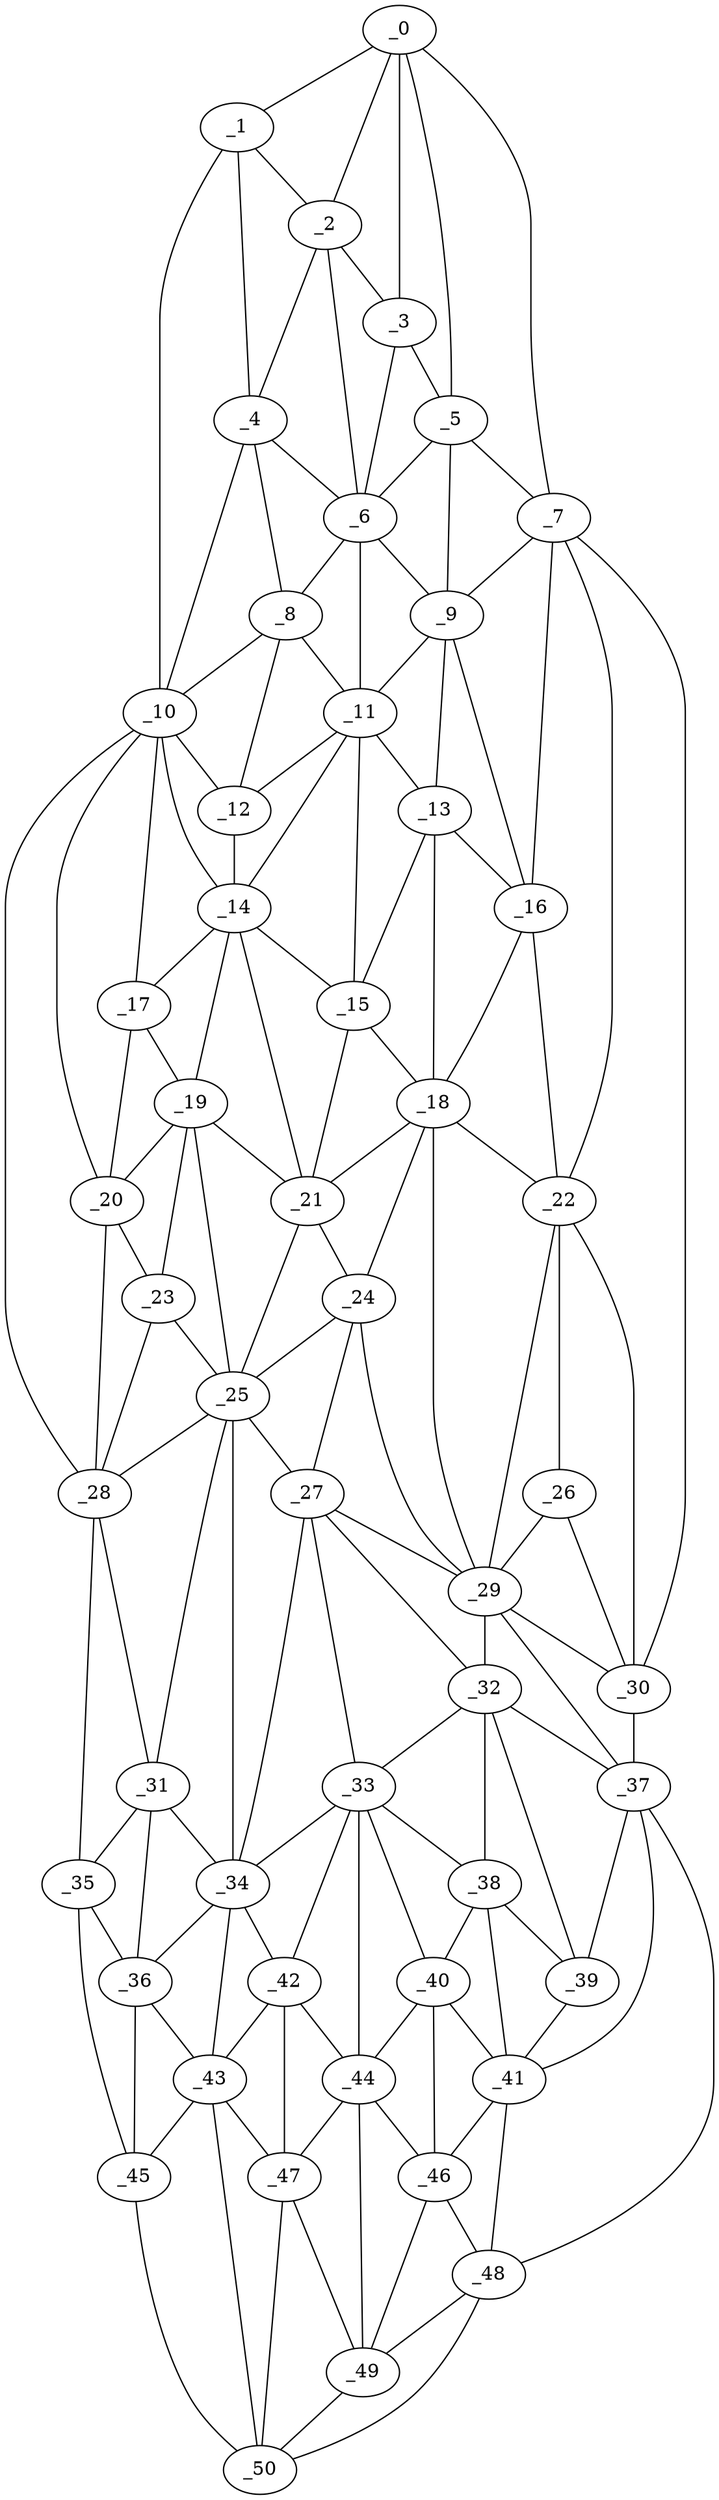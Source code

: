 graph "obj37__45.gxl" {
	_0	 [x=4,
		y=65];
	_1	 [x=11,
		y=70];
	_0 -- _1	 [valence=1];
	_2	 [x=12,
		y=63];
	_0 -- _2	 [valence=2];
	_3	 [x=14,
		y=56];
	_0 -- _3	 [valence=2];
	_5	 [x=19,
		y=46];
	_0 -- _5	 [valence=2];
	_7	 [x=27,
		y=35];
	_0 -- _7	 [valence=1];
	_1 -- _2	 [valence=2];
	_4	 [x=18,
		y=72];
	_1 -- _4	 [valence=2];
	_10	 [x=34,
		y=79];
	_1 -- _10	 [valence=1];
	_2 -- _3	 [valence=2];
	_2 -- _4	 [valence=1];
	_6	 [x=21,
		y=56];
	_2 -- _6	 [valence=2];
	_3 -- _5	 [valence=2];
	_3 -- _6	 [valence=2];
	_4 -- _6	 [valence=2];
	_8	 [x=28,
		y=69];
	_4 -- _8	 [valence=2];
	_4 -- _10	 [valence=2];
	_5 -- _6	 [valence=1];
	_5 -- _7	 [valence=2];
	_9	 [x=34,
		y=46];
	_5 -- _9	 [valence=2];
	_6 -- _8	 [valence=2];
	_6 -- _9	 [valence=2];
	_11	 [x=35,
		y=59];
	_6 -- _11	 [valence=2];
	_7 -- _9	 [valence=2];
	_16	 [x=48,
		y=37];
	_7 -- _16	 [valence=1];
	_22	 [x=58,
		y=32];
	_7 -- _22	 [valence=2];
	_30	 [x=78,
		y=27];
	_7 -- _30	 [valence=1];
	_8 -- _10	 [valence=2];
	_8 -- _11	 [valence=1];
	_12	 [x=36,
		y=73];
	_8 -- _12	 [valence=2];
	_9 -- _11	 [valence=1];
	_13	 [x=42,
		y=54];
	_9 -- _13	 [valence=2];
	_9 -- _16	 [valence=1];
	_10 -- _12	 [valence=2];
	_14	 [x=44,
		y=71];
	_10 -- _14	 [valence=2];
	_17	 [x=48,
		y=83];
	_10 -- _17	 [valence=1];
	_20	 [x=53,
		y=85];
	_10 -- _20	 [valence=2];
	_28	 [x=75,
		y=93];
	_10 -- _28	 [valence=1];
	_11 -- _12	 [valence=2];
	_11 -- _13	 [valence=2];
	_11 -- _14	 [valence=2];
	_15	 [x=47,
		y=57];
	_11 -- _15	 [valence=1];
	_12 -- _14	 [valence=2];
	_13 -- _15	 [valence=2];
	_13 -- _16	 [valence=2];
	_18	 [x=53,
		y=56];
	_13 -- _18	 [valence=1];
	_14 -- _15	 [valence=2];
	_14 -- _17	 [valence=1];
	_19	 [x=53,
		y=78];
	_14 -- _19	 [valence=2];
	_21	 [x=55,
		y=72];
	_14 -- _21	 [valence=2];
	_15 -- _18	 [valence=1];
	_15 -- _21	 [valence=1];
	_16 -- _18	 [valence=1];
	_16 -- _22	 [valence=2];
	_17 -- _19	 [valence=2];
	_17 -- _20	 [valence=2];
	_18 -- _21	 [valence=2];
	_18 -- _22	 [valence=2];
	_24	 [x=62,
		y=61];
	_18 -- _24	 [valence=2];
	_29	 [x=76,
		y=40];
	_18 -- _29	 [valence=2];
	_19 -- _20	 [valence=1];
	_19 -- _21	 [valence=2];
	_23	 [x=61,
		y=86];
	_19 -- _23	 [valence=1];
	_25	 [x=64,
		y=77];
	_19 -- _25	 [valence=2];
	_20 -- _23	 [valence=2];
	_20 -- _28	 [valence=2];
	_21 -- _24	 [valence=1];
	_21 -- _25	 [valence=2];
	_26	 [x=69,
		y=31];
	_22 -- _26	 [valence=1];
	_22 -- _29	 [valence=2];
	_22 -- _30	 [valence=1];
	_23 -- _25	 [valence=2];
	_23 -- _28	 [valence=1];
	_24 -- _25	 [valence=2];
	_27	 [x=73,
		y=61];
	_24 -- _27	 [valence=2];
	_24 -- _29	 [valence=2];
	_25 -- _27	 [valence=1];
	_25 -- _28	 [valence=1];
	_31	 [x=83,
		y=84];
	_25 -- _31	 [valence=2];
	_34	 [x=86,
		y=71];
	_25 -- _34	 [valence=2];
	_26 -- _29	 [valence=2];
	_26 -- _30	 [valence=2];
	_27 -- _29	 [valence=1];
	_32	 [x=86,
		y=47];
	_27 -- _32	 [valence=2];
	_33	 [x=86,
		y=63];
	_27 -- _33	 [valence=2];
	_27 -- _34	 [valence=2];
	_28 -- _31	 [valence=2];
	_35	 [x=86,
		y=96];
	_28 -- _35	 [valence=1];
	_29 -- _30	 [valence=2];
	_29 -- _32	 [valence=1];
	_37	 [x=90,
		y=32];
	_29 -- _37	 [valence=2];
	_30 -- _37	 [valence=1];
	_31 -- _34	 [valence=2];
	_31 -- _35	 [valence=1];
	_36	 [x=88,
		y=84];
	_31 -- _36	 [valence=2];
	_32 -- _33	 [valence=2];
	_32 -- _37	 [valence=2];
	_38	 [x=96,
		y=52];
	_32 -- _38	 [valence=2];
	_39	 [x=98,
		y=44];
	_32 -- _39	 [valence=1];
	_33 -- _34	 [valence=1];
	_33 -- _38	 [valence=2];
	_40	 [x=104,
		y=57];
	_33 -- _40	 [valence=2];
	_42	 [x=105,
		y=70];
	_33 -- _42	 [valence=2];
	_44	 [x=106,
		y=64];
	_33 -- _44	 [valence=2];
	_34 -- _36	 [valence=2];
	_34 -- _42	 [valence=2];
	_43	 [x=105,
		y=76];
	_34 -- _43	 [valence=2];
	_35 -- _36	 [valence=2];
	_45	 [x=107,
		y=87];
	_35 -- _45	 [valence=1];
	_36 -- _43	 [valence=2];
	_36 -- _45	 [valence=1];
	_37 -- _39	 [valence=2];
	_41	 [x=105,
		y=45];
	_37 -- _41	 [valence=2];
	_48	 [x=121,
		y=51];
	_37 -- _48	 [valence=1];
	_38 -- _39	 [valence=2];
	_38 -- _40	 [valence=1];
	_38 -- _41	 [valence=2];
	_39 -- _41	 [valence=1];
	_40 -- _41	 [valence=2];
	_40 -- _44	 [valence=2];
	_46	 [x=112,
		y=51];
	_40 -- _46	 [valence=2];
	_41 -- _46	 [valence=1];
	_41 -- _48	 [valence=2];
	_42 -- _43	 [valence=2];
	_42 -- _44	 [valence=1];
	_47	 [x=120,
		y=71];
	_42 -- _47	 [valence=2];
	_43 -- _45	 [valence=2];
	_43 -- _47	 [valence=2];
	_50	 [x=124,
		y=77];
	_43 -- _50	 [valence=2];
	_44 -- _46	 [valence=1];
	_44 -- _47	 [valence=2];
	_49	 [x=121,
		y=57];
	_44 -- _49	 [valence=2];
	_45 -- _50	 [valence=1];
	_46 -- _48	 [valence=1];
	_46 -- _49	 [valence=2];
	_47 -- _49	 [valence=1];
	_47 -- _50	 [valence=2];
	_48 -- _49	 [valence=2];
	_48 -- _50	 [valence=1];
	_49 -- _50	 [valence=2];
}
